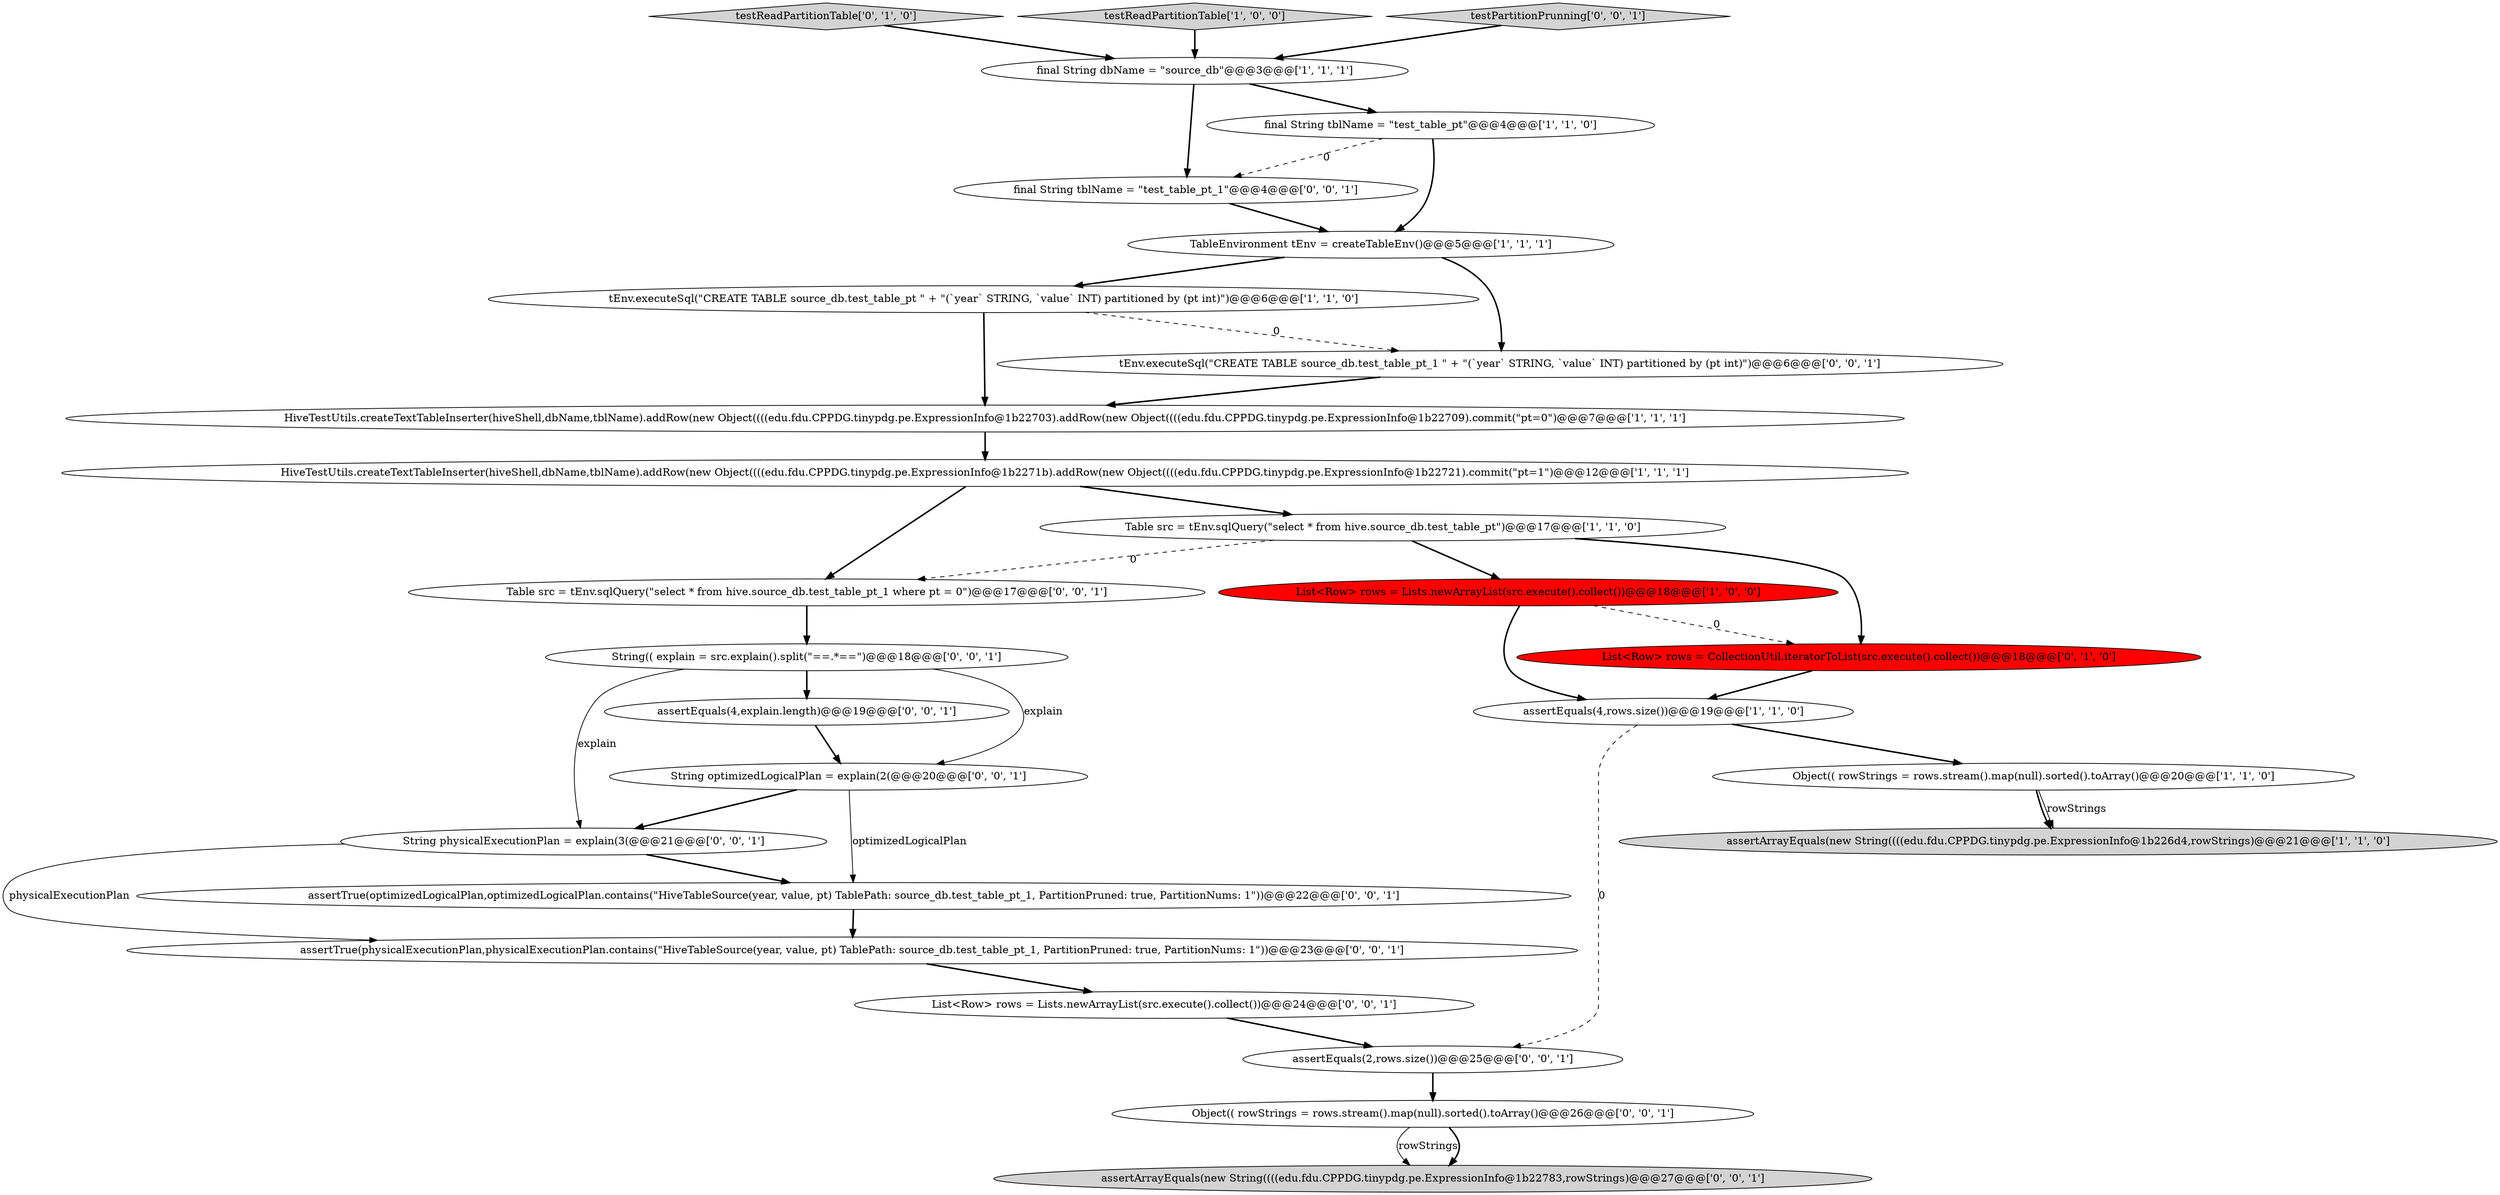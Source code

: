 digraph {
6 [style = filled, label = "HiveTestUtils.createTextTableInserter(hiveShell,dbName,tblName).addRow(new Object((((edu.fdu.CPPDG.tinypdg.pe.ExpressionInfo@1b2271b).addRow(new Object((((edu.fdu.CPPDG.tinypdg.pe.ExpressionInfo@1b22721).commit(\"pt=1\")@@@12@@@['1', '1', '1']", fillcolor = white, shape = ellipse image = "AAA0AAABBB1BBB"];
11 [style = filled, label = "HiveTestUtils.createTextTableInserter(hiveShell,dbName,tblName).addRow(new Object((((edu.fdu.CPPDG.tinypdg.pe.ExpressionInfo@1b22703).addRow(new Object((((edu.fdu.CPPDG.tinypdg.pe.ExpressionInfo@1b22709).commit(\"pt=0\")@@@7@@@['1', '1', '1']", fillcolor = white, shape = ellipse image = "AAA0AAABBB1BBB"];
26 [style = filled, label = "String(( explain = src.explain().split(\"==.*==\")@@@18@@@['0', '0', '1']", fillcolor = white, shape = ellipse image = "AAA0AAABBB3BBB"];
12 [style = filled, label = "testReadPartitionTable['0', '1', '0']", fillcolor = lightgray, shape = diamond image = "AAA0AAABBB2BBB"];
0 [style = filled, label = "assertArrayEquals(new String((((edu.fdu.CPPDG.tinypdg.pe.ExpressionInfo@1b226d4,rowStrings)@@@21@@@['1', '1', '0']", fillcolor = lightgray, shape = ellipse image = "AAA0AAABBB1BBB"];
8 [style = filled, label = "Table src = tEnv.sqlQuery(\"select * from hive.source_db.test_table_pt\")@@@17@@@['1', '1', '0']", fillcolor = white, shape = ellipse image = "AAA0AAABBB1BBB"];
10 [style = filled, label = "final String dbName = \"source_db\"@@@3@@@['1', '1', '1']", fillcolor = white, shape = ellipse image = "AAA0AAABBB1BBB"];
25 [style = filled, label = "assertTrue(physicalExecutionPlan,physicalExecutionPlan.contains(\"HiveTableSource(year, value, pt) TablePath: source_db.test_table_pt_1, PartitionPruned: true, PartitionNums: 1\"))@@@23@@@['0', '0', '1']", fillcolor = white, shape = ellipse image = "AAA0AAABBB3BBB"];
2 [style = filled, label = "testReadPartitionTable['1', '0', '0']", fillcolor = lightgray, shape = diamond image = "AAA0AAABBB1BBB"];
5 [style = filled, label = "tEnv.executeSql(\"CREATE TABLE source_db.test_table_pt \" + \"(`year` STRING, `value` INT) partitioned by (pt int)\")@@@6@@@['1', '1', '0']", fillcolor = white, shape = ellipse image = "AAA0AAABBB1BBB"];
15 [style = filled, label = "final String tblName = \"test_table_pt_1\"@@@4@@@['0', '0', '1']", fillcolor = white, shape = ellipse image = "AAA0AAABBB3BBB"];
4 [style = filled, label = "TableEnvironment tEnv = createTableEnv()@@@5@@@['1', '1', '1']", fillcolor = white, shape = ellipse image = "AAA0AAABBB1BBB"];
7 [style = filled, label = "Object(( rowStrings = rows.stream().map(null).sorted().toArray()@@@20@@@['1', '1', '0']", fillcolor = white, shape = ellipse image = "AAA0AAABBB1BBB"];
24 [style = filled, label = "tEnv.executeSql(\"CREATE TABLE source_db.test_table_pt_1 \" + \"(`year` STRING, `value` INT) partitioned by (pt int)\")@@@6@@@['0', '0', '1']", fillcolor = white, shape = ellipse image = "AAA0AAABBB3BBB"];
27 [style = filled, label = "assertTrue(optimizedLogicalPlan,optimizedLogicalPlan.contains(\"HiveTableSource(year, value, pt) TablePath: source_db.test_table_pt_1, PartitionPruned: true, PartitionNums: 1\"))@@@22@@@['0', '0', '1']", fillcolor = white, shape = ellipse image = "AAA0AAABBB3BBB"];
1 [style = filled, label = "List<Row> rows = Lists.newArrayList(src.execute().collect())@@@18@@@['1', '0', '0']", fillcolor = red, shape = ellipse image = "AAA1AAABBB1BBB"];
16 [style = filled, label = "testPartitionPrunning['0', '0', '1']", fillcolor = lightgray, shape = diamond image = "AAA0AAABBB3BBB"];
14 [style = filled, label = "Table src = tEnv.sqlQuery(\"select * from hive.source_db.test_table_pt_1 where pt = 0\")@@@17@@@['0', '0', '1']", fillcolor = white, shape = ellipse image = "AAA0AAABBB3BBB"];
21 [style = filled, label = "assertEquals(4,explain.length)@@@19@@@['0', '0', '1']", fillcolor = white, shape = ellipse image = "AAA0AAABBB3BBB"];
3 [style = filled, label = "final String tblName = \"test_table_pt\"@@@4@@@['1', '1', '0']", fillcolor = white, shape = ellipse image = "AAA0AAABBB1BBB"];
23 [style = filled, label = "Object(( rowStrings = rows.stream().map(null).sorted().toArray()@@@26@@@['0', '0', '1']", fillcolor = white, shape = ellipse image = "AAA0AAABBB3BBB"];
13 [style = filled, label = "List<Row> rows = CollectionUtil.iteratorToList(src.execute().collect())@@@18@@@['0', '1', '0']", fillcolor = red, shape = ellipse image = "AAA1AAABBB2BBB"];
22 [style = filled, label = "assertEquals(2,rows.size())@@@25@@@['0', '0', '1']", fillcolor = white, shape = ellipse image = "AAA0AAABBB3BBB"];
18 [style = filled, label = "assertArrayEquals(new String((((edu.fdu.CPPDG.tinypdg.pe.ExpressionInfo@1b22783,rowStrings)@@@27@@@['0', '0', '1']", fillcolor = lightgray, shape = ellipse image = "AAA0AAABBB3BBB"];
17 [style = filled, label = "String physicalExecutionPlan = explain(3(@@@21@@@['0', '0', '1']", fillcolor = white, shape = ellipse image = "AAA0AAABBB3BBB"];
19 [style = filled, label = "String optimizedLogicalPlan = explain(2(@@@20@@@['0', '0', '1']", fillcolor = white, shape = ellipse image = "AAA0AAABBB3BBB"];
9 [style = filled, label = "assertEquals(4,rows.size())@@@19@@@['1', '1', '0']", fillcolor = white, shape = ellipse image = "AAA0AAABBB1BBB"];
20 [style = filled, label = "List<Row> rows = Lists.newArrayList(src.execute().collect())@@@24@@@['0', '0', '1']", fillcolor = white, shape = ellipse image = "AAA0AAABBB3BBB"];
4->24 [style = bold, label=""];
10->15 [style = bold, label=""];
17->25 [style = solid, label="physicalExecutionPlan"];
21->19 [style = bold, label=""];
16->10 [style = bold, label=""];
11->6 [style = bold, label=""];
5->24 [style = dashed, label="0"];
10->3 [style = bold, label=""];
9->22 [style = dashed, label="0"];
7->0 [style = bold, label=""];
19->17 [style = bold, label=""];
8->14 [style = dashed, label="0"];
9->7 [style = bold, label=""];
2->10 [style = bold, label=""];
3->4 [style = bold, label=""];
22->23 [style = bold, label=""];
1->9 [style = bold, label=""];
20->22 [style = bold, label=""];
26->21 [style = bold, label=""];
1->13 [style = dashed, label="0"];
6->14 [style = bold, label=""];
14->26 [style = bold, label=""];
8->1 [style = bold, label=""];
25->20 [style = bold, label=""];
12->10 [style = bold, label=""];
7->0 [style = solid, label="rowStrings"];
19->27 [style = solid, label="optimizedLogicalPlan"];
24->11 [style = bold, label=""];
26->19 [style = solid, label="explain"];
6->8 [style = bold, label=""];
26->17 [style = solid, label="explain"];
15->4 [style = bold, label=""];
3->15 [style = dashed, label="0"];
5->11 [style = bold, label=""];
13->9 [style = bold, label=""];
23->18 [style = solid, label="rowStrings"];
17->27 [style = bold, label=""];
4->5 [style = bold, label=""];
27->25 [style = bold, label=""];
23->18 [style = bold, label=""];
8->13 [style = bold, label=""];
}
